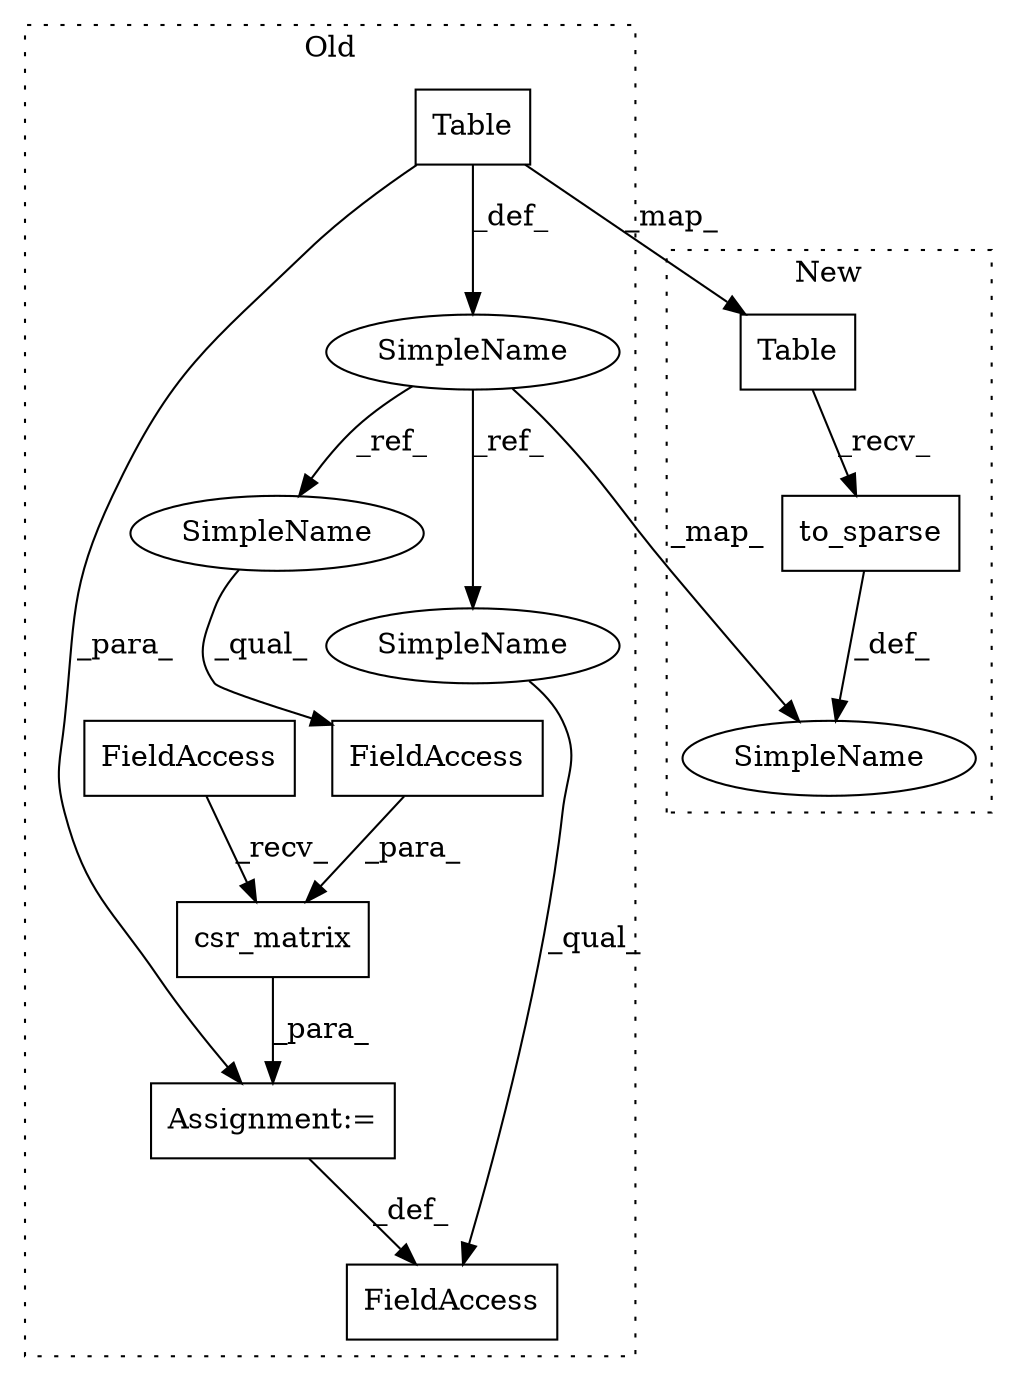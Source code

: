 digraph G {
subgraph cluster0 {
1 [label="csr_matrix" a="32" s="12650,12667" l="11,1" shape="box"];
3 [label="FieldAccess" a="22" s="12630" l="6" shape="box"];
4 [label="FieldAccess" a="22" s="12661" l="6" shape="box"];
5 [label="Assignment:=" a="7" s="12636" l="1" shape="box"];
6 [label="SimpleName" a="42" s="12606" l="4" shape="ellipse"];
8 [label="FieldAccess" a="22" s="12637" l="5" shape="box"];
9 [label="Table" a="32" s="12611,12623" l="6,1" shape="box"];
11 [label="SimpleName" a="42" s="12661" l="4" shape="ellipse"];
12 [label="SimpleName" a="42" s="12630" l="4" shape="ellipse"];
label = "Old";
style="dotted";
}
subgraph cluster1 {
2 [label="to_sparse" a="32" s="12625" l="11" shape="box"];
7 [label="SimpleName" a="42" s="12606" l="4" shape="ellipse"];
10 [label="Table" a="32" s="12611,12623" l="6,1" shape="box"];
label = "New";
style="dotted";
}
1 -> 5 [label="_para_"];
2 -> 7 [label="_def_"];
4 -> 1 [label="_para_"];
5 -> 3 [label="_def_"];
6 -> 11 [label="_ref_"];
6 -> 7 [label="_map_"];
6 -> 12 [label="_ref_"];
8 -> 1 [label="_recv_"];
9 -> 6 [label="_def_"];
9 -> 10 [label="_map_"];
9 -> 5 [label="_para_"];
10 -> 2 [label="_recv_"];
11 -> 4 [label="_qual_"];
12 -> 3 [label="_qual_"];
}